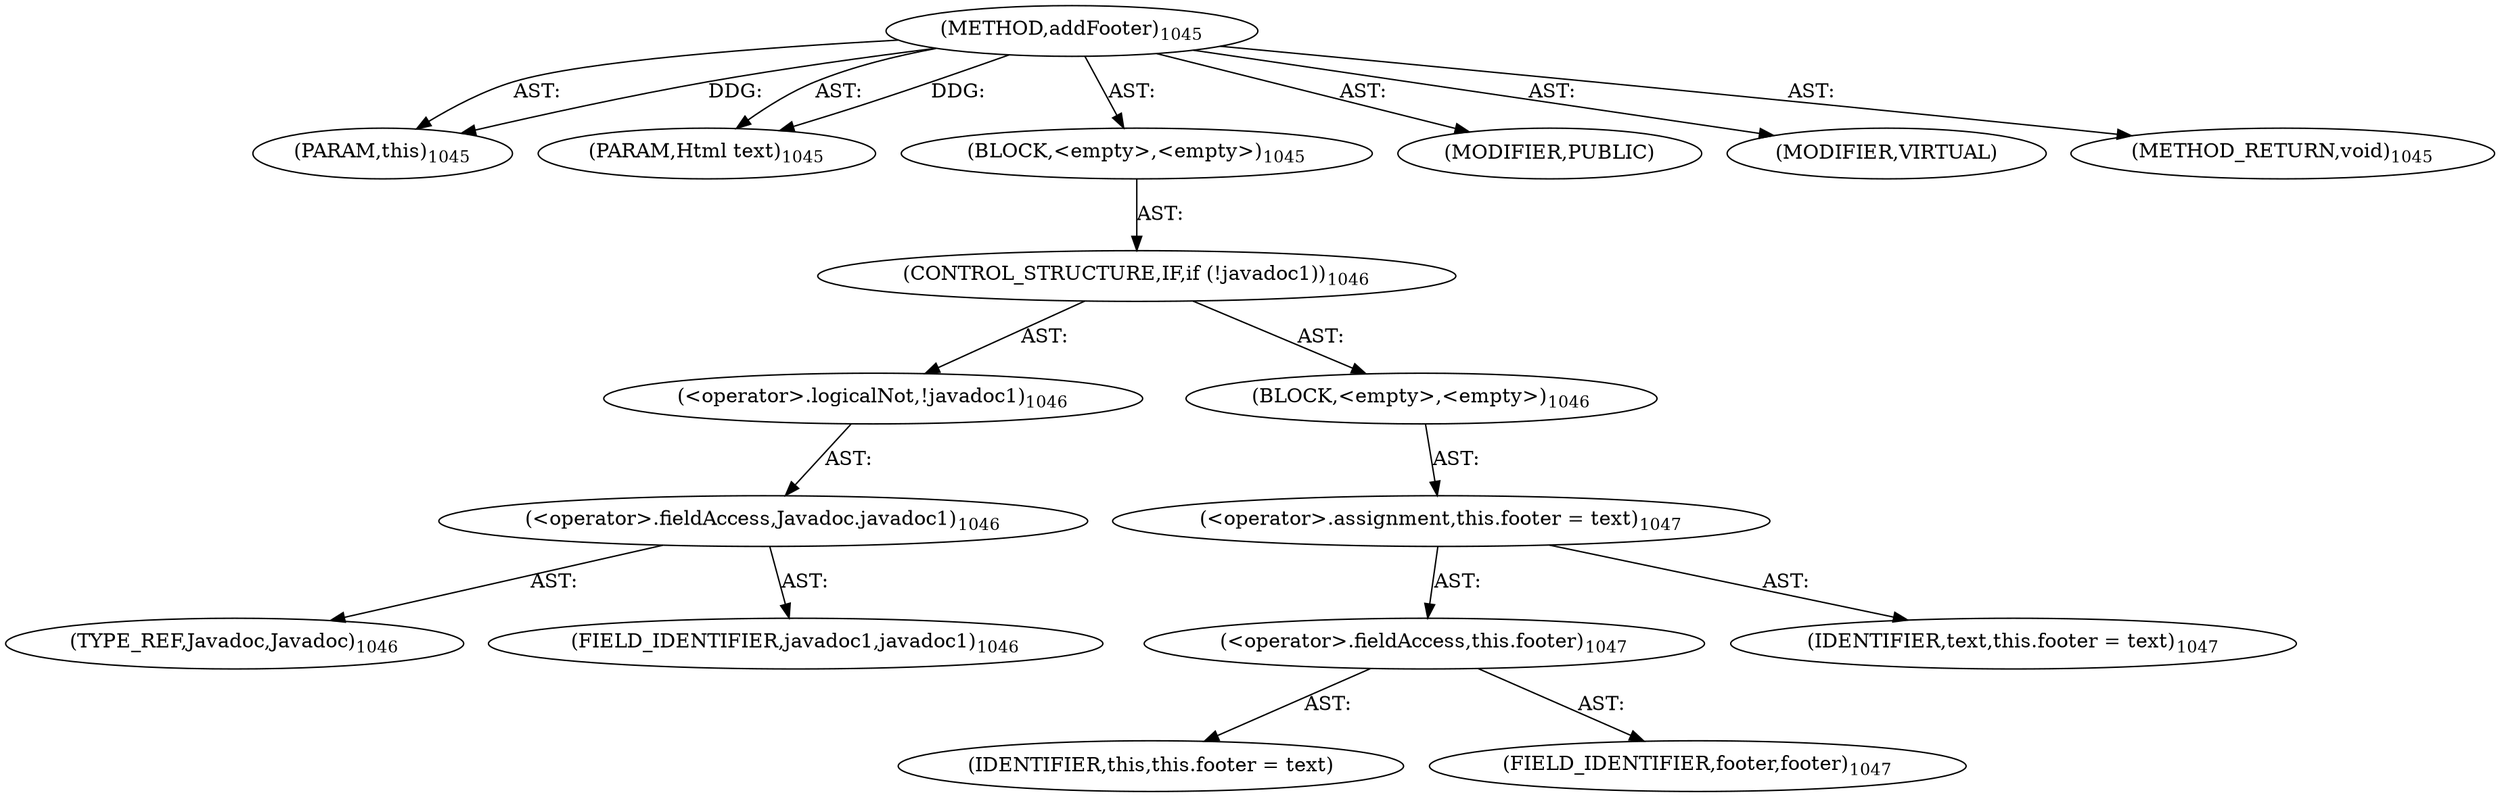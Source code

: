 digraph "addFooter" {  
"111669149775" [label = <(METHOD,addFooter)<SUB>1045</SUB>> ]
"115964117169" [label = <(PARAM,this)<SUB>1045</SUB>> ]
"115964117170" [label = <(PARAM,Html text)<SUB>1045</SUB>> ]
"25769803892" [label = <(BLOCK,&lt;empty&gt;,&lt;empty&gt;)<SUB>1045</SUB>> ]
"47244640293" [label = <(CONTROL_STRUCTURE,IF,if (!javadoc1))<SUB>1046</SUB>> ]
"30064771420" [label = <(&lt;operator&gt;.logicalNot,!javadoc1)<SUB>1046</SUB>> ]
"30064771421" [label = <(&lt;operator&gt;.fieldAccess,Javadoc.javadoc1)<SUB>1046</SUB>> ]
"180388626444" [label = <(TYPE_REF,Javadoc,Javadoc)<SUB>1046</SUB>> ]
"55834574965" [label = <(FIELD_IDENTIFIER,javadoc1,javadoc1)<SUB>1046</SUB>> ]
"25769803893" [label = <(BLOCK,&lt;empty&gt;,&lt;empty&gt;)<SUB>1046</SUB>> ]
"30064771422" [label = <(&lt;operator&gt;.assignment,this.footer = text)<SUB>1047</SUB>> ]
"30064771423" [label = <(&lt;operator&gt;.fieldAccess,this.footer)<SUB>1047</SUB>> ]
"68719477063" [label = <(IDENTIFIER,this,this.footer = text)> ]
"55834574966" [label = <(FIELD_IDENTIFIER,footer,footer)<SUB>1047</SUB>> ]
"68719477064" [label = <(IDENTIFIER,text,this.footer = text)<SUB>1047</SUB>> ]
"133143986383" [label = <(MODIFIER,PUBLIC)> ]
"133143986384" [label = <(MODIFIER,VIRTUAL)> ]
"128849018959" [label = <(METHOD_RETURN,void)<SUB>1045</SUB>> ]
  "111669149775" -> "115964117169"  [ label = "AST: "] 
  "111669149775" -> "115964117170"  [ label = "AST: "] 
  "111669149775" -> "25769803892"  [ label = "AST: "] 
  "111669149775" -> "133143986383"  [ label = "AST: "] 
  "111669149775" -> "133143986384"  [ label = "AST: "] 
  "111669149775" -> "128849018959"  [ label = "AST: "] 
  "25769803892" -> "47244640293"  [ label = "AST: "] 
  "47244640293" -> "30064771420"  [ label = "AST: "] 
  "47244640293" -> "25769803893"  [ label = "AST: "] 
  "30064771420" -> "30064771421"  [ label = "AST: "] 
  "30064771421" -> "180388626444"  [ label = "AST: "] 
  "30064771421" -> "55834574965"  [ label = "AST: "] 
  "25769803893" -> "30064771422"  [ label = "AST: "] 
  "30064771422" -> "30064771423"  [ label = "AST: "] 
  "30064771422" -> "68719477064"  [ label = "AST: "] 
  "30064771423" -> "68719477063"  [ label = "AST: "] 
  "30064771423" -> "55834574966"  [ label = "AST: "] 
  "111669149775" -> "115964117169"  [ label = "DDG: "] 
  "111669149775" -> "115964117170"  [ label = "DDG: "] 
}
